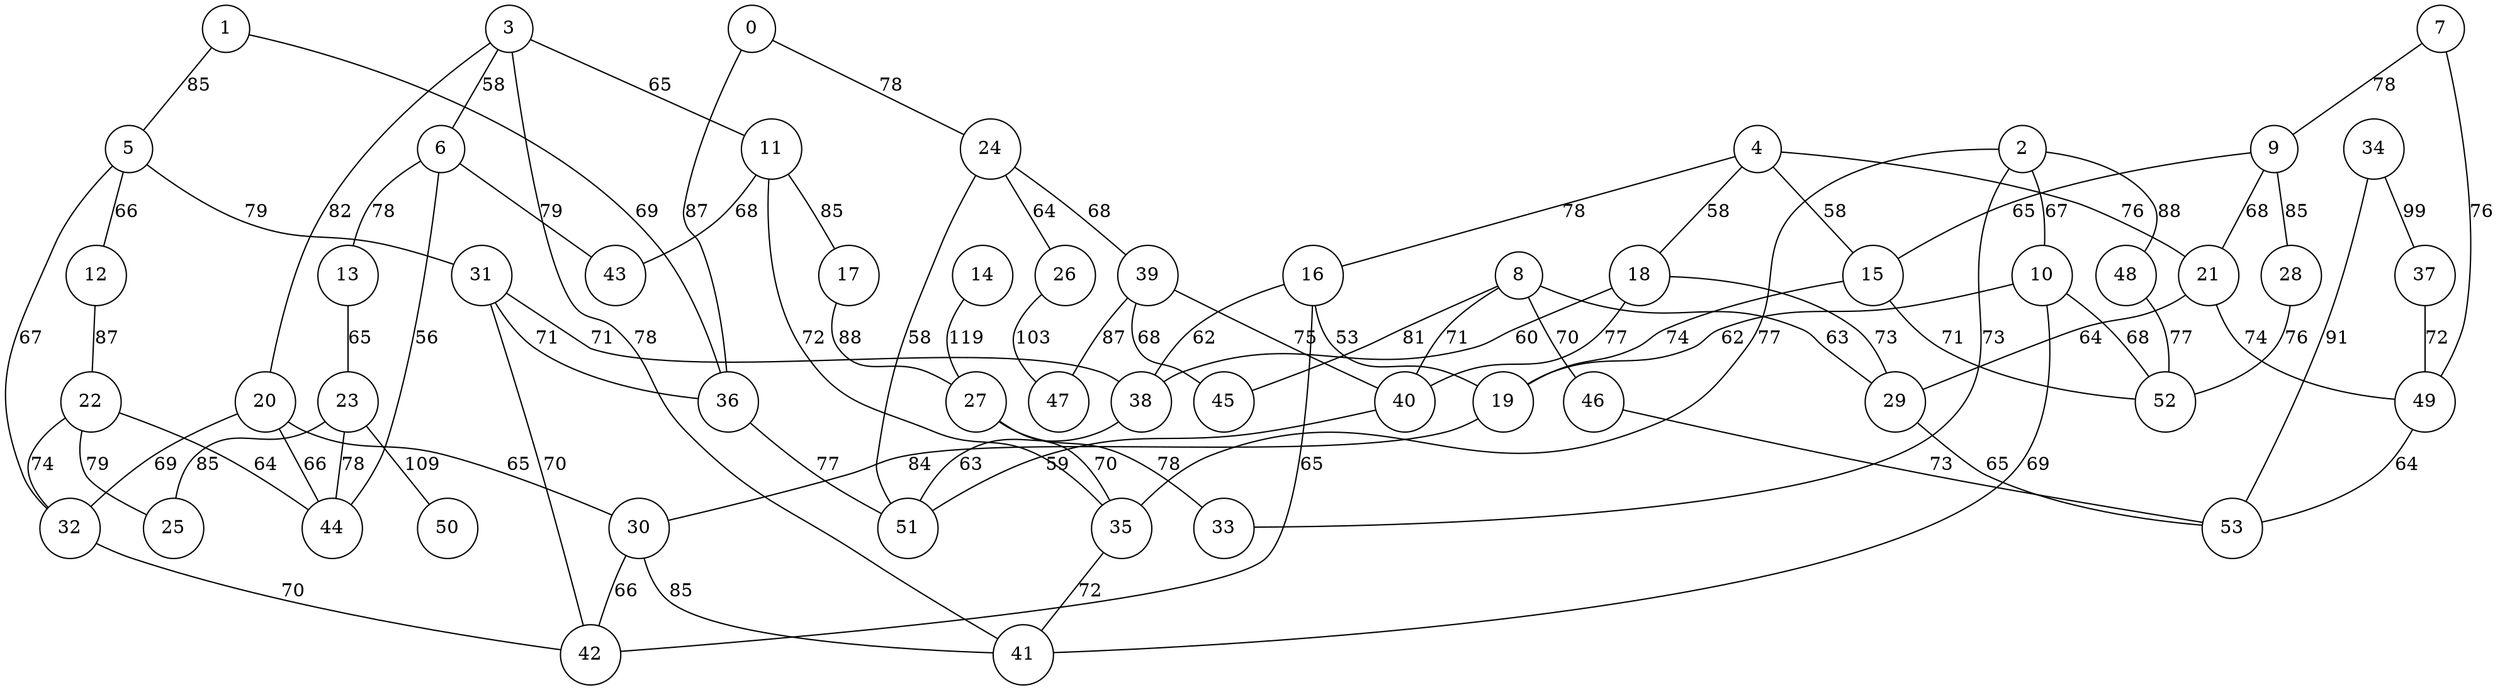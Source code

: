 graph qubit_interaction_graph {
    node [shape=circle];
    0 -- 24 [label=78];
    0 -- 36 [label=87];
    1 -- 5 [label=85];
    1 -- 36 [label=69];
    2 -- 10 [label=67];
    2 -- 33 [label=73];
    2 -- 48 [label=88];
    2 -- 35 [label=77];
    3 -- 41 [label=78];
    3 -- 6 [label=58];
    3 -- 20 [label=82];
    3 -- 11 [label=65];
    4 -- 16 [label=78];
    4 -- 21 [label=76];
    4 -- 18 [label=58];
    4 -- 15 [label=58];
    5 -- 31 [label=79];
    5 -- 32 [label=67];
    5 -- 12 [label=66];
    6 -- 43 [label=79];
    6 -- 44 [label=56];
    6 -- 13 [label=78];
    7 -- 9 [label=78];
    7 -- 49 [label=76];
    8 -- 40 [label=71];
    8 -- 46 [label=70];
    8 -- 29 [label=63];
    8 -- 45 [label=81];
    9 -- 28 [label=85];
    9 -- 15 [label=65];
    9 -- 21 [label=68];
    10 -- 19 [label=62];
    10 -- 52 [label=68];
    10 -- 41 [label=69];
    11 -- 17 [label=85];
    11 -- 43 [label=68];
    11 -- 35 [label=72];
    12 -- 22 [label=87];
    13 -- 23 [label=65];
    14 -- 27 [label=119];
    15 -- 19 [label=74];
    15 -- 52 [label=71];
    16 -- 38 [label=62];
    16 -- 19 [label=53];
    16 -- 42 [label=65];
    17 -- 27 [label=88];
    18 -- 29 [label=73];
    18 -- 40 [label=77];
    18 -- 38 [label=60];
    19 -- 30 [label=84];
    20 -- 32 [label=69];
    20 -- 30 [label=65];
    20 -- 44 [label=66];
    21 -- 29 [label=64];
    21 -- 49 [label=74];
    22 -- 44 [label=64];
    22 -- 25 [label=79];
    22 -- 32 [label=74];
    23 -- 44 [label=78];
    23 -- 25 [label=85];
    23 -- 50 [label=109];
    24 -- 51 [label=58];
    24 -- 26 [label=64];
    24 -- 39 [label=68];
    26 -- 47 [label=103];
    27 -- 33 [label=78];
    27 -- 35 [label=70];
    28 -- 52 [label=76];
    29 -- 53 [label=65];
    30 -- 42 [label=66];
    30 -- 41 [label=85];
    31 -- 36 [label=71];
    31 -- 38 [label=71];
    31 -- 42 [label=70];
    32 -- 42 [label=70];
    34 -- 53 [label=91];
    34 -- 37 [label=99];
    35 -- 41 [label=72];
    36 -- 51 [label=77];
    37 -- 49 [label=72];
    38 -- 51 [label=63];
    39 -- 40 [label=75];
    39 -- 47 [label=87];
    39 -- 45 [label=68];
    40 -- 51 [label=59];
    46 -- 53 [label=73];
    48 -- 52 [label=77];
    49 -- 53 [label=64];
}